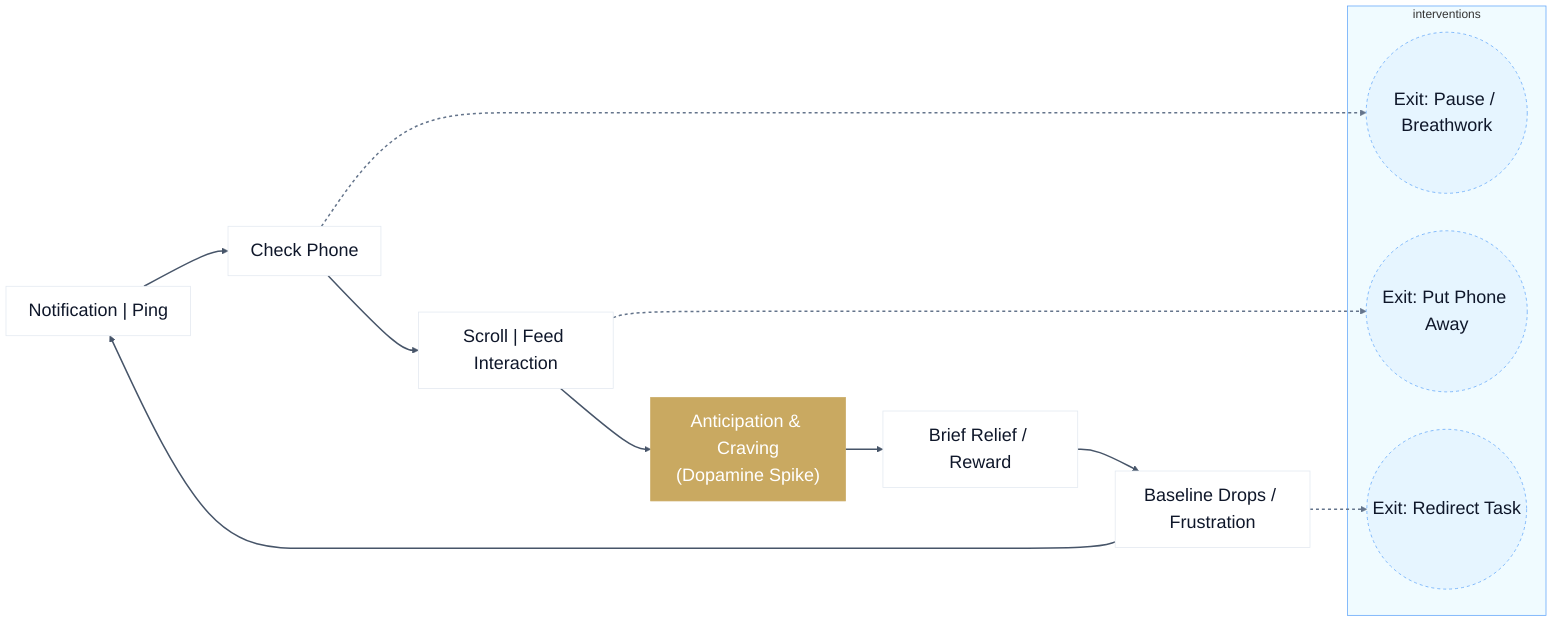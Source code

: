 %% Ping/Scroll Loop - Mermaid prototype
%% Place this file in Figma or export to SVG with mermaid-cli (mmdc)

flowchart LR
  %% Nodes around the loop
  A["<font size='5'>Notification | Ping</font>"] --> B["<font size='5'>Check Phone</font>"]
  B --> C["<font size='5'>Scroll | Feed Interaction</font>"]
  C --> D["<font size='5'>Anticipation & Craving<br>(Dopamine Spike)</font>"]
  D --> E["<font size='5'>Brief Relief / Reward</font>"]
  E --> F["<font size='5'>Baseline Drops / Frustration</font>"]
  F --> A

  %% Intervention off-ramps (outside the main loop)
  subgraph interventions
    direction TB
  X1(("<font size='5'>Exit: Pause / Breathwork</font>"))
  X2(("<font size='5'>Exit: Put Phone Away</font>"))
  X3(("<font size='5'>Exit: Redirect Task</font>"))
  end

  %% Dashed connections from loop to interventions
  B -.-> X1
  C -.-> X2
  F -.-> X3

  %% Styling: use project tokens (hex values from variables.css)
  %% nodeBase: neutral nodes; nodeAccent: dopamine node; offRamp: intervention pills; arrow styling via linkStyle
  classDef nodeBase fill:#ffffff,stroke:#e2e8f0,stroke-width:1px,color:#0f172a,font-size:14px
  classDef nodeAccent fill:#c9a961,stroke:#c9a961,stroke-width:1px,color:#ffffff,font-size:15px
  %% off-ramp styling: light transparent blue fill, clear stroke and darker text for legibility
  classDef offRamp fill:#e6f5ff,stroke:#60a5fa,stroke-dasharray:4 4,color:#0f172a,font-size:14px

  %% assign classes to nodes
  class A,B,C,E,F nodeBase
  class D nodeAccent
  class X1,X2,X3 offRamp

  %% style the interventions subgraph background (subtle blue panel)
  style interventions fill:#f0fbff,stroke:#60a5fa,stroke-width:1px

  %% Link styles: main loop links 0..5, off-ramps 6..8
  linkStyle 0 stroke:#475569,stroke-width:2px
  linkStyle 1 stroke:#475569,stroke-width:2px
  linkStyle 2 stroke:#475569,stroke-width:2px
  linkStyle 3 stroke:#475569,stroke-width:2px
  linkStyle 4 stroke:#475569,stroke-width:2px
  linkStyle 5 stroke:#475569,stroke-width:2px

  linkStyle 6 stroke:#64748b,stroke-width:2px,stroke-dasharray:4 4
  linkStyle 7 stroke:#64748b,stroke-width:2px,stroke-dasharray:4 4
  linkStyle 8 stroke:#64748b,stroke-width:2px,stroke-dasharray:4 4

  %% Notes:
  %% - When exporting to SVG and importing into Figma, convert styled text to editable text and restyle fills with your CSS variables.
  %% - The numbered linkStyle refers to the 0-based index of links; adjust after export if needed.